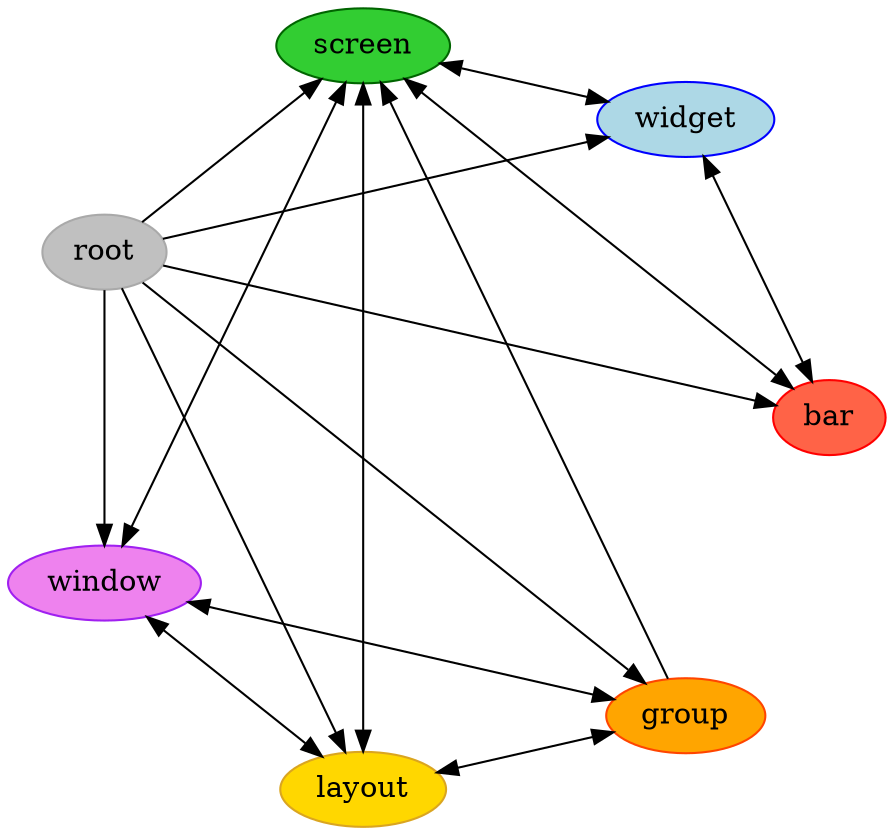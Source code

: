 digraph G {
    layout = circo;
    root = "root";
    splines = true;

    node [style="filled", color=DarkGray, fillcolor=Gray, label="root"];
    root;

    node [style="filled", color=Red, fillcolor=Tomato, label="bar"];
    bar;

    node [style="filled", color=OrangeRed, fillcolor=Orange, label="group"];
    group;

    node [style="filled", color=Goldenrod, fillcolor=Gold, label="layout"]
    layout;

    node [style="filled", color=DarkGreen, fillcolor=LimeGreen, label="screen"];
    screen;

    node [style="filled", color=Blue, fillcolor=LightBlue, label="widget"];
    widget;

    node [style="filled", color=Purple, fillcolor=Violet, label="window"];
    window;

    root -> bar;
    root -> group;
    root -> layout;
    root -> screen;
    root -> widget;
    root -> window;

    bar -> screen [dir=both];
    bar -> widget [dir=both];

    group -> layout [dir=both];
    group -> screen;
    group -> window [dir=both];

    layout -> screen [dir=both];
    layout -> window [dir=both];

    screen -> window [dir=both];
    screen -> widget [dir=both];
}
